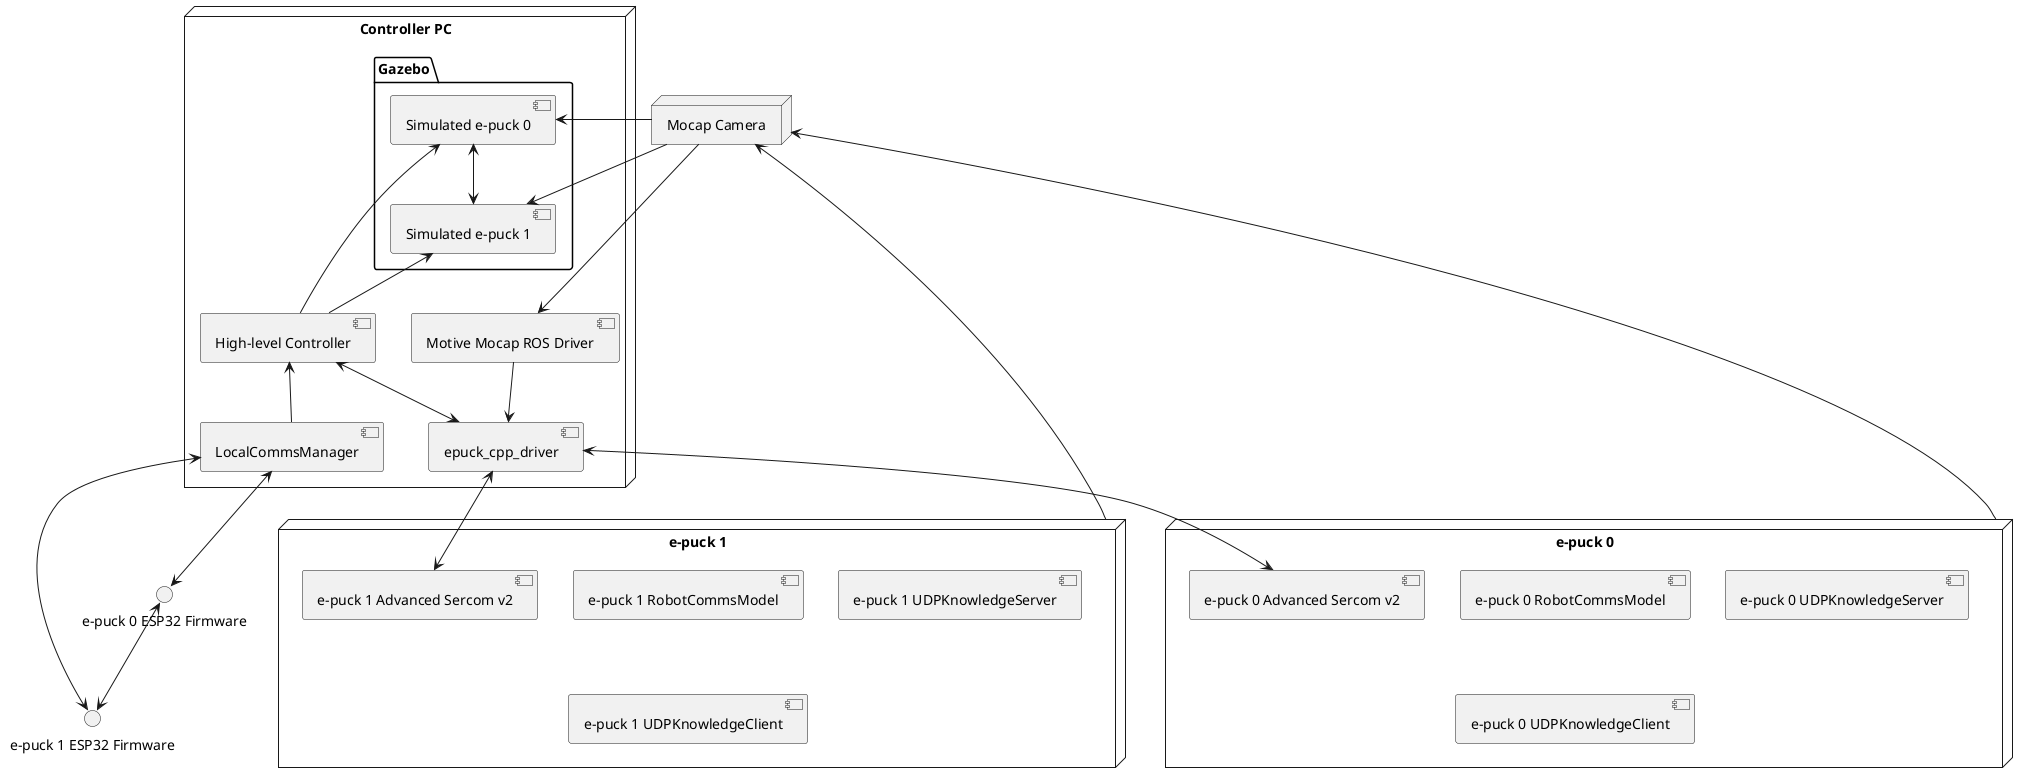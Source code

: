 @startuml

node "Controller PC" {
  component "LocalCommsManager"

  component "High-level Controller"

  component "epuck_cpp_driver"

  component "Motive Mocap ROS Driver"

  package "Gazebo" {
    component "Simulated e-puck 0"
    component "Simulated e-puck 1"
  }
}

node "e-puck 0" {
  component "e-puck 0 RobotCommsModel"
  component "e-puck 0 UDPKnowledgeServer"
  component "e-puck 0 UDPKnowledgeClient"
  component "e-puck 0 Advanced Sercom v2"
}

node "e-puck 1" {
  component "e-puck 1 RobotCommsModel"
  component "e-puck 1 UDPKnowledgeServer"
  component "e-puck 1 UDPKnowledgeClient"
  component "e-puck 1 Advanced Sercom v2"
}

node "Mocap Camera"

"epuck_cpp_driver" <--> "e-puck 0 Advanced Sercom v2"
"epuck_cpp_driver" <--> "e-puck 1 Advanced Sercom v2"

"LocalCommsManager" <--> "e-puck 0 ESP32 Firmware"
"LocalCommsManager" <--> "e-puck 1 ESP32 Firmware"

"e-puck 0 ESP32 Firmware" <--> "e-puck 1 ESP32 Firmware"

"Mocap Camera" <-- "e-puck 0"
"Mocap Camera" <-- "e-puck 1"
"Mocap Camera" --> "Motive Mocap ROS Driver"
"Motive Mocap ROS Driver" --> "epuck_cpp_driver"

"High-level Controller" <--> "epuck_cpp_driver"

"High-level Controller" <-- "LocalCommsManager"

"Simulated e-puck 0" <--> "Simulated e-puck 1"

"Mocap Camera" -right-> "Simulated e-puck 0"
"Mocap Camera" -right-> "Simulated e-puck 1"

"Simulated e-puck 0" <-- "High-level Controller"
"Simulated e-puck 1" <-- "High-level Controller"

@enduml
